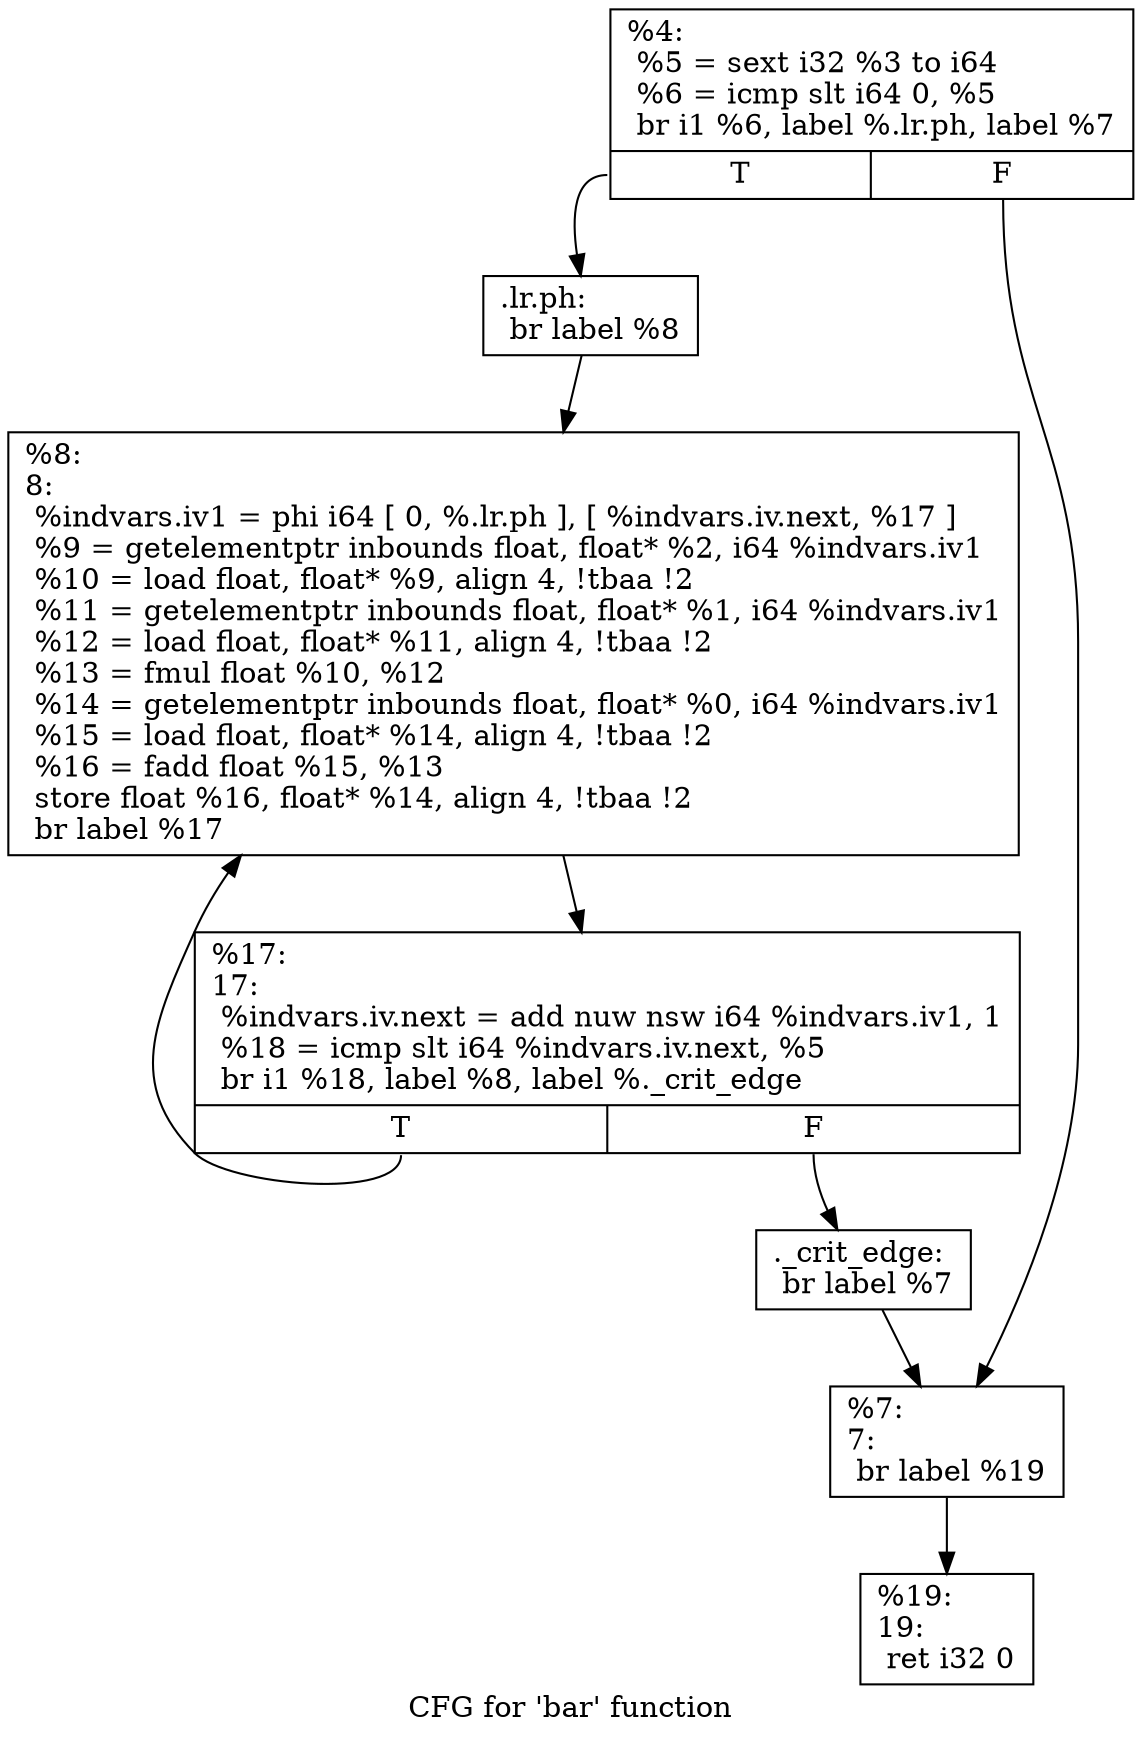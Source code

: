 digraph "CFG for 'bar' function" {
	label="CFG for 'bar' function";

	Node0x224fee0 [shape=record,label="{%4:\l  %5 = sext i32 %3 to i64\l  %6 = icmp slt i64 0, %5\l  br i1 %6, label %.lr.ph, label %7\l|{<s0>T|<s1>F}}"];
	Node0x224fee0:s0 -> Node0x2250050;
	Node0x224fee0:s1 -> Node0x22501e0;
	Node0x2250050 [shape=record,label="{.lr.ph:                                           \l  br label %8\l}"];
	Node0x2250050 -> Node0x22502c0;
	Node0x2250310 [shape=record,label="{._crit_edge:                                      \l  br label %7\l}"];
	Node0x2250310 -> Node0x22501e0;
	Node0x22501e0 [shape=record,label="{%7:\l7:                                                \l  br label %19\l}"];
	Node0x22501e0 -> Node0x22503c0;
	Node0x22502c0 [shape=record,label="{%8:\l8:                                                \l  %indvars.iv1 = phi i64 [ 0, %.lr.ph ], [ %indvars.iv.next, %17 ]\l  %9 = getelementptr inbounds float, float* %2, i64 %indvars.iv1\l  %10 = load float, float* %9, align 4, !tbaa !2\l  %11 = getelementptr inbounds float, float* %1, i64 %indvars.iv1\l  %12 = load float, float* %11, align 4, !tbaa !2\l  %13 = fmul float %10, %12\l  %14 = getelementptr inbounds float, float* %0, i64 %indvars.iv1\l  %15 = load float, float* %14, align 4, !tbaa !2\l  %16 = fadd float %15, %13\l  store float %16, float* %14, align 4, !tbaa !2\l  br label %17\l}"];
	Node0x22502c0 -> Node0x224ff30;
	Node0x224ff30 [shape=record,label="{%17:\l17:                                               \l  %indvars.iv.next = add nuw nsw i64 %indvars.iv1, 1\l  %18 = icmp slt i64 %indvars.iv.next, %5\l  br i1 %18, label %8, label %._crit_edge\l|{<s0>T|<s1>F}}"];
	Node0x224ff30:s0 -> Node0x22502c0;
	Node0x224ff30:s1 -> Node0x2250310;
	Node0x22503c0 [shape=record,label="{%19:\l19:                                               \l  ret i32 0\l}"];
}
